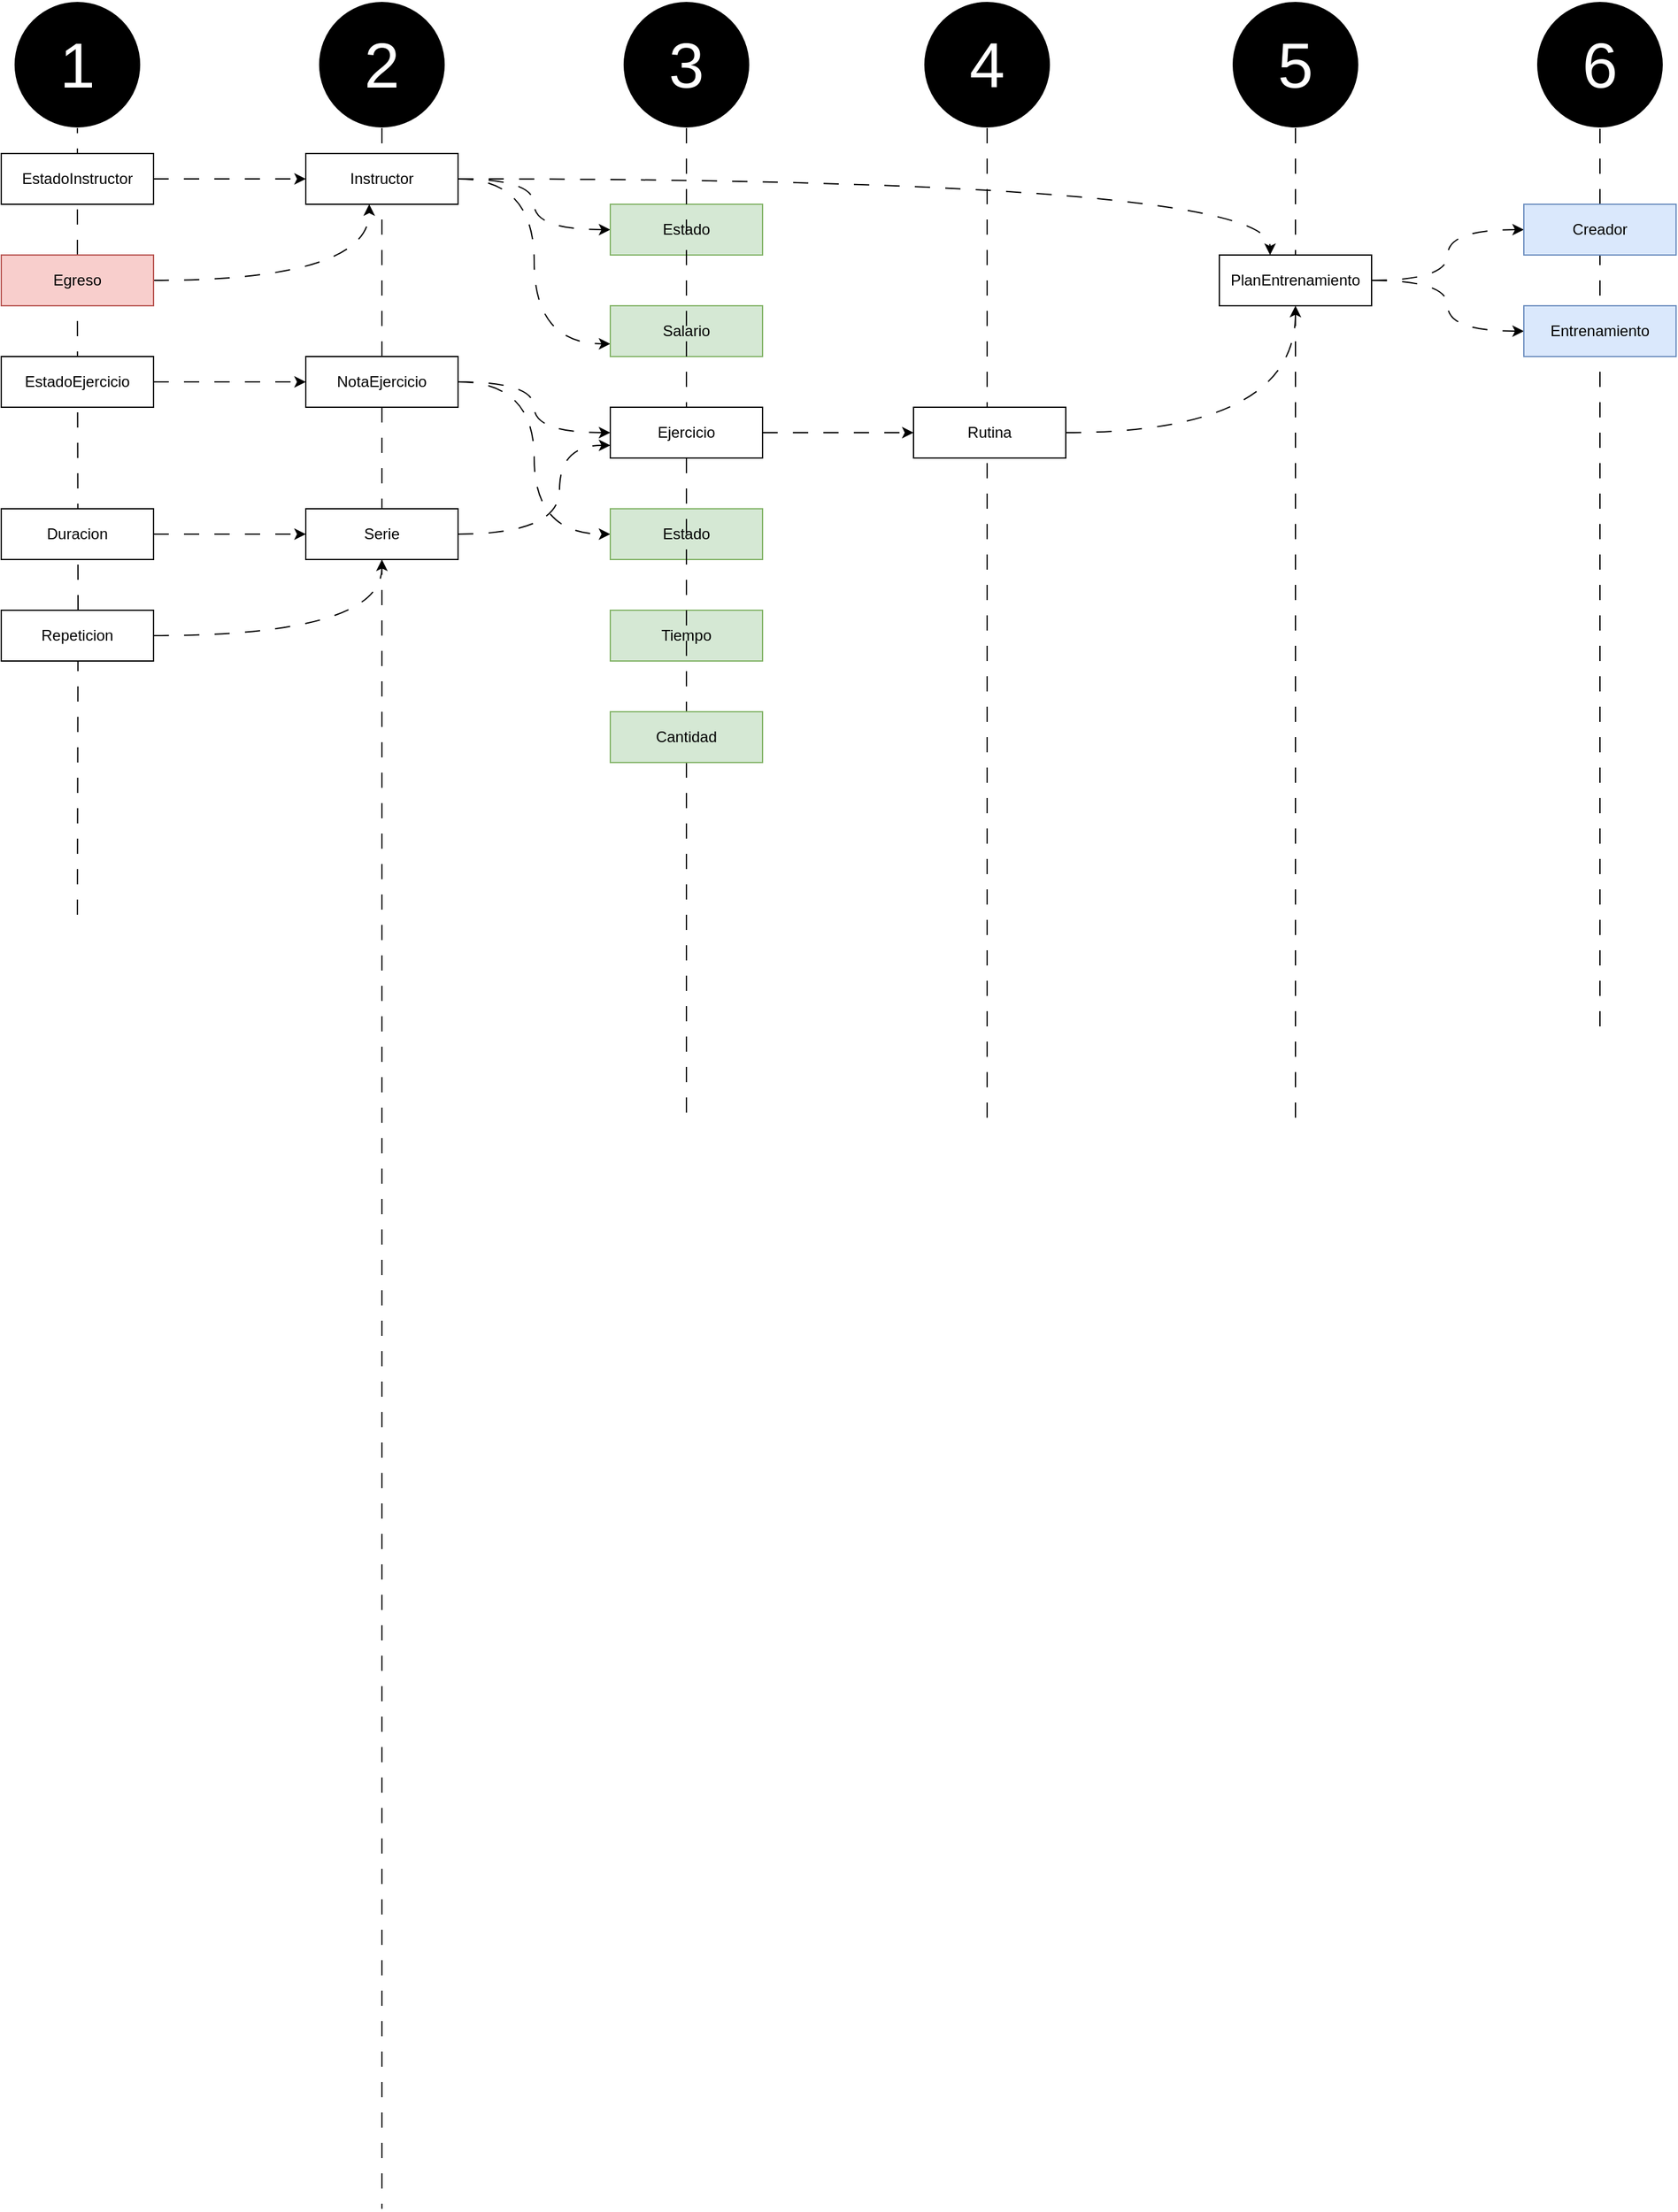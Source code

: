 <mxfile version="21.7.0" type="device">
  <diagram name="Página-1" id="V-VgXJR_8M7FID_TRvzl">
    <mxGraphModel dx="880" dy="522" grid="1" gridSize="10" guides="1" tooltips="1" connect="1" arrows="1" fold="1" page="1" pageScale="1" pageWidth="827" pageHeight="1169" math="0" shadow="0">
      <root>
        <mxCell id="0" />
        <mxCell id="1" parent="0" />
        <mxCell id="dM7mjMUqaoKygSC-L9Ta-1" value="3" style="ellipse;whiteSpace=wrap;html=1;aspect=fixed;fillColor=#000000;strokeColor=#FFFFFF;fontColor=#FFFFFF;fontSize=50;" vertex="1" parent="1">
          <mxGeometry x="490" width="100" height="100" as="geometry" />
        </mxCell>
        <mxCell id="dM7mjMUqaoKygSC-L9Ta-2" value="1" style="ellipse;whiteSpace=wrap;html=1;aspect=fixed;fillColor=#000000;strokeColor=#FFFFFF;fontColor=#FFFFFF;fontSize=50;" vertex="1" parent="1">
          <mxGeometry x="10" width="100" height="100" as="geometry" />
        </mxCell>
        <mxCell id="dM7mjMUqaoKygSC-L9Ta-3" value="2" style="ellipse;whiteSpace=wrap;html=1;aspect=fixed;fillColor=#000000;strokeColor=#FFFFFF;fontColor=#FFFFFF;fontSize=50;" vertex="1" parent="1">
          <mxGeometry x="250" width="100" height="100" as="geometry" />
        </mxCell>
        <mxCell id="dM7mjMUqaoKygSC-L9Ta-4" style="edgeStyle=orthogonalEdgeStyle;rounded=0;orthogonalLoop=1;jettySize=auto;html=1;fontSize=50;fontColor=#FFFFFF;endArrow=none;endFill=0;dashed=1;dashPattern=12 12;" edge="1" parent="1" source="dM7mjMUqaoKygSC-L9Ta-20">
          <mxGeometry relative="1" as="geometry">
            <mxPoint x="300" y="1740" as="targetPoint" />
            <mxPoint x="299.5" y="240" as="sourcePoint" />
            <Array as="points">
              <mxPoint x="300" y="1540" />
            </Array>
          </mxGeometry>
        </mxCell>
        <mxCell id="dM7mjMUqaoKygSC-L9Ta-5" value="" style="edgeStyle=orthogonalEdgeStyle;rounded=0;orthogonalLoop=1;jettySize=auto;html=1;fontSize=50;fontColor=#FFFFFF;endArrow=none;endFill=0;dashed=1;dashPattern=12 12;startArrow=none;" edge="1" parent="1" target="dM7mjMUqaoKygSC-L9Ta-2" source="dM7mjMUqaoKygSC-L9Ta-12">
          <mxGeometry relative="1" as="geometry">
            <mxPoint x="60" y="1293" as="targetPoint" />
            <mxPoint x="60" y="720" as="sourcePoint" />
            <Array as="points" />
          </mxGeometry>
        </mxCell>
        <mxCell id="dM7mjMUqaoKygSC-L9Ta-6" value="" style="edgeStyle=orthogonalEdgeStyle;rounded=0;orthogonalLoop=1;jettySize=auto;html=1;fontSize=50;fontColor=#FFFFFF;endArrow=none;endFill=0;dashed=1;dashPattern=12 12;startArrow=none;" edge="1" parent="1" source="dM7mjMUqaoKygSC-L9Ta-38">
          <mxGeometry relative="1" as="geometry">
            <mxPoint x="540" y="880" as="targetPoint" />
            <mxPoint x="540.0" y="100" as="sourcePoint" />
          </mxGeometry>
        </mxCell>
        <mxCell id="dM7mjMUqaoKygSC-L9Ta-10" style="edgeStyle=orthogonalEdgeStyle;rounded=0;orthogonalLoop=1;jettySize=auto;html=1;entryX=0;entryY=0.5;entryDx=0;entryDy=0;curved=1;dashed=1;dashPattern=12 12;" edge="1" parent="1" source="dM7mjMUqaoKygSC-L9Ta-7" target="dM7mjMUqaoKygSC-L9Ta-8">
          <mxGeometry relative="1" as="geometry" />
        </mxCell>
        <mxCell id="dM7mjMUqaoKygSC-L9Ta-7" value="EstadoInstructor" style="rounded=0;whiteSpace=wrap;html=1;" vertex="1" parent="1">
          <mxGeometry y="120" width="120" height="40" as="geometry" />
        </mxCell>
        <mxCell id="dM7mjMUqaoKygSC-L9Ta-11" style="edgeStyle=orthogonalEdgeStyle;rounded=0;orthogonalLoop=1;jettySize=auto;html=1;curved=1;dashed=1;dashPattern=12 12;" edge="1" parent="1" source="dM7mjMUqaoKygSC-L9Ta-8" target="dM7mjMUqaoKygSC-L9Ta-9">
          <mxGeometry relative="1" as="geometry" />
        </mxCell>
        <mxCell id="dM7mjMUqaoKygSC-L9Ta-16" style="edgeStyle=orthogonalEdgeStyle;rounded=0;orthogonalLoop=1;jettySize=auto;html=1;entryX=0;entryY=0.75;entryDx=0;entryDy=0;curved=1;dashed=1;dashPattern=12 12;" edge="1" parent="1" source="dM7mjMUqaoKygSC-L9Ta-8" target="dM7mjMUqaoKygSC-L9Ta-15">
          <mxGeometry relative="1" as="geometry" />
        </mxCell>
        <mxCell id="dM7mjMUqaoKygSC-L9Ta-9" value="Estado" style="rounded=0;whiteSpace=wrap;html=1;fillColor=#d5e8d4;strokeColor=#82b366;" vertex="1" parent="1">
          <mxGeometry x="480" y="160" width="120" height="40" as="geometry" />
        </mxCell>
        <mxCell id="dM7mjMUqaoKygSC-L9Ta-13" value="" style="edgeStyle=orthogonalEdgeStyle;rounded=0;orthogonalLoop=1;jettySize=auto;html=1;fontSize=50;fontColor=#FFFFFF;endArrow=none;endFill=0;dashed=1;dashPattern=12 12;startArrow=none;" edge="1" parent="1" target="dM7mjMUqaoKygSC-L9Ta-12">
          <mxGeometry relative="1" as="geometry">
            <mxPoint x="60" y="100" as="targetPoint" />
            <mxPoint x="60" y="720" as="sourcePoint" />
            <Array as="points" />
          </mxGeometry>
        </mxCell>
        <mxCell id="dM7mjMUqaoKygSC-L9Ta-14" style="edgeStyle=orthogonalEdgeStyle;rounded=0;orthogonalLoop=1;jettySize=auto;html=1;curved=1;dashed=1;dashPattern=12 12;" edge="1" parent="1" source="dM7mjMUqaoKygSC-L9Ta-12" target="dM7mjMUqaoKygSC-L9Ta-8">
          <mxGeometry relative="1" as="geometry">
            <Array as="points">
              <mxPoint x="290" y="220" />
            </Array>
          </mxGeometry>
        </mxCell>
        <mxCell id="dM7mjMUqaoKygSC-L9Ta-12" value="Egreso" style="rounded=0;whiteSpace=wrap;html=1;fillColor=#f8cecc;strokeColor=#b85450;" vertex="1" parent="1">
          <mxGeometry y="200" width="120" height="40" as="geometry" />
        </mxCell>
        <mxCell id="dM7mjMUqaoKygSC-L9Ta-15" value="Salario" style="rounded=0;whiteSpace=wrap;html=1;fillColor=#d5e8d4;strokeColor=#82b366;" vertex="1" parent="1">
          <mxGeometry x="480" y="240" width="120" height="40" as="geometry" />
        </mxCell>
        <mxCell id="dM7mjMUqaoKygSC-L9Ta-17" value="4" style="ellipse;whiteSpace=wrap;html=1;aspect=fixed;fillColor=#000000;strokeColor=#FFFFFF;fontColor=#FFFFFF;fontSize=50;" vertex="1" parent="1">
          <mxGeometry x="727" width="100" height="100" as="geometry" />
        </mxCell>
        <mxCell id="dM7mjMUqaoKygSC-L9Ta-18" value="" style="edgeStyle=orthogonalEdgeStyle;rounded=0;orthogonalLoop=1;jettySize=auto;html=1;fontSize=50;fontColor=#FFFFFF;endArrow=none;endFill=0;dashed=1;dashPattern=12 12;startArrow=none;" edge="1" parent="1" source="dM7mjMUqaoKygSC-L9Ta-17">
          <mxGeometry relative="1" as="geometry">
            <mxPoint x="777" y="880" as="targetPoint" />
            <mxPoint x="777.0" y="100" as="sourcePoint" />
          </mxGeometry>
        </mxCell>
        <mxCell id="dM7mjMUqaoKygSC-L9Ta-25" style="edgeStyle=orthogonalEdgeStyle;rounded=0;orthogonalLoop=1;jettySize=auto;html=1;dashed=1;dashPattern=12 12;" edge="1" parent="1" source="dM7mjMUqaoKygSC-L9Ta-19" target="dM7mjMUqaoKygSC-L9Ta-20">
          <mxGeometry relative="1" as="geometry" />
        </mxCell>
        <mxCell id="dM7mjMUqaoKygSC-L9Ta-19" value="EstadoEjercicio" style="rounded=0;whiteSpace=wrap;html=1;" vertex="1" parent="1">
          <mxGeometry y="280" width="120" height="40" as="geometry" />
        </mxCell>
        <mxCell id="dM7mjMUqaoKygSC-L9Ta-21" value="" style="edgeStyle=orthogonalEdgeStyle;rounded=0;orthogonalLoop=1;jettySize=auto;html=1;fontSize=50;fontColor=#FFFFFF;endArrow=none;endFill=0;dashed=1;dashPattern=12 12;" edge="1" parent="1" source="dM7mjMUqaoKygSC-L9Ta-3" target="dM7mjMUqaoKygSC-L9Ta-20">
          <mxGeometry relative="1" as="geometry">
            <mxPoint x="300" y="1740" as="targetPoint" />
            <mxPoint x="300" y="100" as="sourcePoint" />
            <Array as="points" />
          </mxGeometry>
        </mxCell>
        <mxCell id="dM7mjMUqaoKygSC-L9Ta-26" style="edgeStyle=orthogonalEdgeStyle;rounded=0;orthogonalLoop=1;jettySize=auto;html=1;curved=1;dashed=1;dashPattern=12 12;" edge="1" parent="1" source="dM7mjMUqaoKygSC-L9Ta-20" target="dM7mjMUqaoKygSC-L9Ta-22">
          <mxGeometry relative="1" as="geometry" />
        </mxCell>
        <mxCell id="dM7mjMUqaoKygSC-L9Ta-27" style="edgeStyle=orthogonalEdgeStyle;rounded=0;orthogonalLoop=1;jettySize=auto;html=1;entryX=0;entryY=0.5;entryDx=0;entryDy=0;curved=1;dashed=1;dashPattern=12 12;" edge="1" parent="1" source="dM7mjMUqaoKygSC-L9Ta-20" target="dM7mjMUqaoKygSC-L9Ta-24">
          <mxGeometry relative="1" as="geometry" />
        </mxCell>
        <mxCell id="dM7mjMUqaoKygSC-L9Ta-20" value="NotaEjercicio" style="rounded=0;whiteSpace=wrap;html=1;" vertex="1" parent="1">
          <mxGeometry x="240" y="280" width="120" height="40" as="geometry" />
        </mxCell>
        <mxCell id="dM7mjMUqaoKygSC-L9Ta-44" style="edgeStyle=orthogonalEdgeStyle;rounded=0;orthogonalLoop=1;jettySize=auto;html=1;curved=1;dashed=1;dashPattern=12 12;" edge="1" parent="1" source="dM7mjMUqaoKygSC-L9Ta-8" target="dM7mjMUqaoKygSC-L9Ta-43">
          <mxGeometry relative="1" as="geometry">
            <Array as="points">
              <mxPoint x="1000" y="140" />
            </Array>
          </mxGeometry>
        </mxCell>
        <mxCell id="dM7mjMUqaoKygSC-L9Ta-8" value="Instructor" style="rounded=0;whiteSpace=wrap;html=1;" vertex="1" parent="1">
          <mxGeometry x="240" y="120" width="120" height="40" as="geometry" />
        </mxCell>
        <mxCell id="dM7mjMUqaoKygSC-L9Ta-23" value="" style="edgeStyle=orthogonalEdgeStyle;rounded=0;orthogonalLoop=1;jettySize=auto;html=1;fontSize=50;fontColor=#FFFFFF;endArrow=none;endFill=0;dashed=1;dashPattern=12 12;startArrow=none;" edge="1" parent="1" source="dM7mjMUqaoKygSC-L9Ta-1" target="dM7mjMUqaoKygSC-L9Ta-22">
          <mxGeometry relative="1" as="geometry">
            <mxPoint x="540" y="880" as="targetPoint" />
            <mxPoint x="540" y="100" as="sourcePoint" />
          </mxGeometry>
        </mxCell>
        <mxCell id="dM7mjMUqaoKygSC-L9Ta-42" style="edgeStyle=orthogonalEdgeStyle;rounded=0;orthogonalLoop=1;jettySize=auto;html=1;curved=1;dashed=1;dashPattern=12 12;" edge="1" parent="1" source="dM7mjMUqaoKygSC-L9Ta-22" target="dM7mjMUqaoKygSC-L9Ta-41">
          <mxGeometry relative="1" as="geometry" />
        </mxCell>
        <mxCell id="dM7mjMUqaoKygSC-L9Ta-22" value="Ejercicio" style="rounded=0;whiteSpace=wrap;html=1;" vertex="1" parent="1">
          <mxGeometry x="480" y="320" width="120" height="40" as="geometry" />
        </mxCell>
        <mxCell id="dM7mjMUqaoKygSC-L9Ta-24" value="Estado" style="rounded=0;whiteSpace=wrap;html=1;fillColor=#d5e8d4;strokeColor=#82b366;" vertex="1" parent="1">
          <mxGeometry x="480" y="400" width="120" height="40" as="geometry" />
        </mxCell>
        <mxCell id="dM7mjMUqaoKygSC-L9Ta-31" style="edgeStyle=orthogonalEdgeStyle;rounded=0;orthogonalLoop=1;jettySize=auto;html=1;entryX=0;entryY=0.5;entryDx=0;entryDy=0;dashed=1;dashPattern=12 12;" edge="1" parent="1" source="dM7mjMUqaoKygSC-L9Ta-28" target="dM7mjMUqaoKygSC-L9Ta-30">
          <mxGeometry relative="1" as="geometry" />
        </mxCell>
        <mxCell id="dM7mjMUqaoKygSC-L9Ta-28" value="Duracion" style="rounded=0;whiteSpace=wrap;html=1;" vertex="1" parent="1">
          <mxGeometry y="400" width="120" height="40" as="geometry" />
        </mxCell>
        <mxCell id="dM7mjMUqaoKygSC-L9Ta-32" style="edgeStyle=orthogonalEdgeStyle;rounded=0;orthogonalLoop=1;jettySize=auto;html=1;curved=1;dashed=1;dashPattern=12 12;" edge="1" parent="1" source="dM7mjMUqaoKygSC-L9Ta-29" target="dM7mjMUqaoKygSC-L9Ta-30">
          <mxGeometry relative="1" as="geometry" />
        </mxCell>
        <mxCell id="dM7mjMUqaoKygSC-L9Ta-29" value="Repeticion" style="rounded=0;whiteSpace=wrap;html=1;" vertex="1" parent="1">
          <mxGeometry y="480" width="120" height="40" as="geometry" />
        </mxCell>
        <mxCell id="dM7mjMUqaoKygSC-L9Ta-33" style="edgeStyle=orthogonalEdgeStyle;rounded=0;orthogonalLoop=1;jettySize=auto;html=1;curved=1;dashed=1;dashPattern=12 12;" edge="1" parent="1" source="dM7mjMUqaoKygSC-L9Ta-30" target="dM7mjMUqaoKygSC-L9Ta-22">
          <mxGeometry relative="1" as="geometry">
            <Array as="points">
              <mxPoint x="440" y="420" />
              <mxPoint x="440" y="350" />
            </Array>
          </mxGeometry>
        </mxCell>
        <mxCell id="dM7mjMUqaoKygSC-L9Ta-30" value="Serie" style="rounded=0;whiteSpace=wrap;html=1;" vertex="1" parent="1">
          <mxGeometry x="240" y="400" width="120" height="40" as="geometry" />
        </mxCell>
        <mxCell id="dM7mjMUqaoKygSC-L9Ta-35" value="5" style="ellipse;whiteSpace=wrap;html=1;aspect=fixed;fillColor=#000000;strokeColor=#FFFFFF;fontColor=#FFFFFF;fontSize=50;" vertex="1" parent="1">
          <mxGeometry x="970" width="100" height="100" as="geometry" />
        </mxCell>
        <mxCell id="dM7mjMUqaoKygSC-L9Ta-36" value="" style="edgeStyle=orthogonalEdgeStyle;rounded=0;orthogonalLoop=1;jettySize=auto;html=1;fontSize=50;fontColor=#FFFFFF;endArrow=none;endFill=0;dashed=1;dashPattern=12 12;startArrow=none;" edge="1" parent="1" source="dM7mjMUqaoKygSC-L9Ta-35">
          <mxGeometry relative="1" as="geometry">
            <mxPoint x="1020" y="880" as="targetPoint" />
            <mxPoint x="1020.0" y="100" as="sourcePoint" />
          </mxGeometry>
        </mxCell>
        <mxCell id="dM7mjMUqaoKygSC-L9Ta-37" value="Tiempo" style="rounded=0;whiteSpace=wrap;html=1;fillColor=#d5e8d4;strokeColor=#82b366;" vertex="1" parent="1">
          <mxGeometry x="480" y="480" width="120" height="40" as="geometry" />
        </mxCell>
        <mxCell id="dM7mjMUqaoKygSC-L9Ta-39" value="" style="edgeStyle=orthogonalEdgeStyle;rounded=0;orthogonalLoop=1;jettySize=auto;html=1;fontSize=50;fontColor=#FFFFFF;endArrow=none;endFill=0;dashed=1;dashPattern=12 12;startArrow=none;" edge="1" parent="1" source="dM7mjMUqaoKygSC-L9Ta-22" target="dM7mjMUqaoKygSC-L9Ta-38">
          <mxGeometry relative="1" as="geometry">
            <mxPoint x="540" y="880" as="targetPoint" />
            <mxPoint x="540" y="360" as="sourcePoint" />
          </mxGeometry>
        </mxCell>
        <mxCell id="dM7mjMUqaoKygSC-L9Ta-38" value="Cantidad" style="rounded=0;whiteSpace=wrap;html=1;fillColor=#d5e8d4;strokeColor=#82b366;" vertex="1" parent="1">
          <mxGeometry x="480" y="560" width="120" height="40" as="geometry" />
        </mxCell>
        <mxCell id="dM7mjMUqaoKygSC-L9Ta-45" style="edgeStyle=orthogonalEdgeStyle;rounded=0;orthogonalLoop=1;jettySize=auto;html=1;curved=1;dashed=1;dashPattern=12 12;" edge="1" parent="1" source="dM7mjMUqaoKygSC-L9Ta-41" target="dM7mjMUqaoKygSC-L9Ta-43">
          <mxGeometry relative="1" as="geometry" />
        </mxCell>
        <mxCell id="dM7mjMUqaoKygSC-L9Ta-41" value="Rutina" style="rounded=0;whiteSpace=wrap;html=1;" vertex="1" parent="1">
          <mxGeometry x="719" y="320" width="120" height="40" as="geometry" />
        </mxCell>
        <mxCell id="dM7mjMUqaoKygSC-L9Ta-53" style="edgeStyle=orthogonalEdgeStyle;rounded=0;orthogonalLoop=1;jettySize=auto;html=1;curved=1;dashed=1;dashPattern=12 12;" edge="1" parent="1" source="dM7mjMUqaoKygSC-L9Ta-43" target="dM7mjMUqaoKygSC-L9Ta-48">
          <mxGeometry relative="1" as="geometry" />
        </mxCell>
        <mxCell id="dM7mjMUqaoKygSC-L9Ta-54" style="edgeStyle=orthogonalEdgeStyle;rounded=0;orthogonalLoop=1;jettySize=auto;html=1;entryX=0;entryY=0.5;entryDx=0;entryDy=0;curved=1;dashed=1;dashPattern=12 12;" edge="1" parent="1" source="dM7mjMUqaoKygSC-L9Ta-43" target="dM7mjMUqaoKygSC-L9Ta-49">
          <mxGeometry relative="1" as="geometry" />
        </mxCell>
        <mxCell id="dM7mjMUqaoKygSC-L9Ta-43" value="PlanEntrenamiento" style="rounded=0;whiteSpace=wrap;html=1;" vertex="1" parent="1">
          <mxGeometry x="960" y="200" width="120" height="40" as="geometry" />
        </mxCell>
        <mxCell id="dM7mjMUqaoKygSC-L9Ta-51" style="edgeStyle=orthogonalEdgeStyle;rounded=0;orthogonalLoop=1;jettySize=auto;html=1;dashed=1;dashPattern=12 12;endArrow=none;endFill=0;" edge="1" parent="1" source="dM7mjMUqaoKygSC-L9Ta-46">
          <mxGeometry relative="1" as="geometry">
            <mxPoint x="1260" y="811" as="targetPoint" />
          </mxGeometry>
        </mxCell>
        <mxCell id="dM7mjMUqaoKygSC-L9Ta-46" value="6" style="ellipse;whiteSpace=wrap;html=1;aspect=fixed;fillColor=#000000;strokeColor=#FFFFFF;fontColor=#FFFFFF;fontSize=50;" vertex="1" parent="1">
          <mxGeometry x="1210" width="100" height="100" as="geometry" />
        </mxCell>
        <mxCell id="dM7mjMUqaoKygSC-L9Ta-48" value="Creador" style="rounded=0;whiteSpace=wrap;html=1;fillColor=#dae8fc;strokeColor=#6c8ebf;" vertex="1" parent="1">
          <mxGeometry x="1200" y="160" width="120" height="40" as="geometry" />
        </mxCell>
        <mxCell id="dM7mjMUqaoKygSC-L9Ta-49" value="Entrenamiento" style="rounded=0;whiteSpace=wrap;html=1;fillColor=#dae8fc;strokeColor=#6c8ebf;" vertex="1" parent="1">
          <mxGeometry x="1200" y="240" width="120" height="40" as="geometry" />
        </mxCell>
      </root>
    </mxGraphModel>
  </diagram>
</mxfile>
